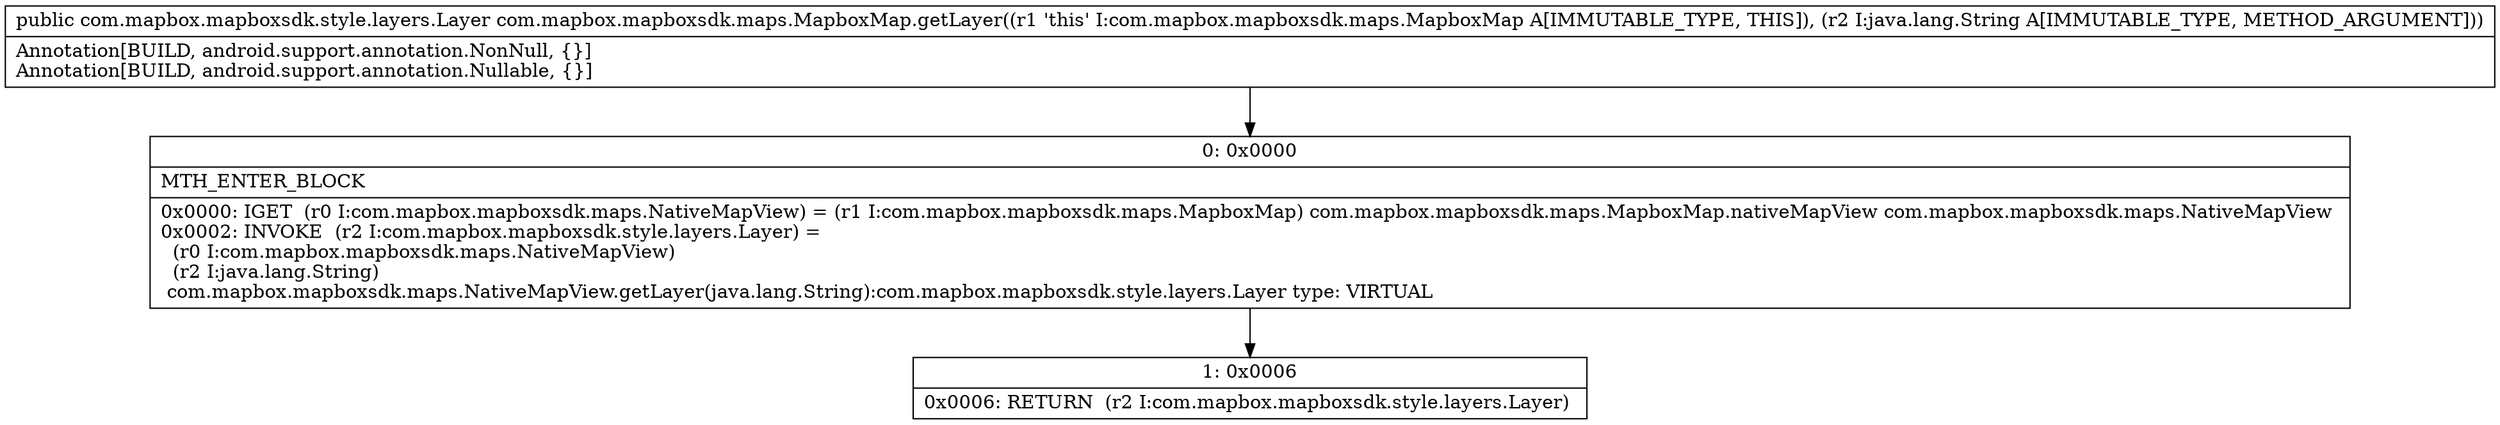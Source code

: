 digraph "CFG forcom.mapbox.mapboxsdk.maps.MapboxMap.getLayer(Ljava\/lang\/String;)Lcom\/mapbox\/mapboxsdk\/style\/layers\/Layer;" {
Node_0 [shape=record,label="{0\:\ 0x0000|MTH_ENTER_BLOCK\l|0x0000: IGET  (r0 I:com.mapbox.mapboxsdk.maps.NativeMapView) = (r1 I:com.mapbox.mapboxsdk.maps.MapboxMap) com.mapbox.mapboxsdk.maps.MapboxMap.nativeMapView com.mapbox.mapboxsdk.maps.NativeMapView \l0x0002: INVOKE  (r2 I:com.mapbox.mapboxsdk.style.layers.Layer) = \l  (r0 I:com.mapbox.mapboxsdk.maps.NativeMapView)\l  (r2 I:java.lang.String)\l com.mapbox.mapboxsdk.maps.NativeMapView.getLayer(java.lang.String):com.mapbox.mapboxsdk.style.layers.Layer type: VIRTUAL \l}"];
Node_1 [shape=record,label="{1\:\ 0x0006|0x0006: RETURN  (r2 I:com.mapbox.mapboxsdk.style.layers.Layer) \l}"];
MethodNode[shape=record,label="{public com.mapbox.mapboxsdk.style.layers.Layer com.mapbox.mapboxsdk.maps.MapboxMap.getLayer((r1 'this' I:com.mapbox.mapboxsdk.maps.MapboxMap A[IMMUTABLE_TYPE, THIS]), (r2 I:java.lang.String A[IMMUTABLE_TYPE, METHOD_ARGUMENT]))  | Annotation[BUILD, android.support.annotation.NonNull, \{\}]\lAnnotation[BUILD, android.support.annotation.Nullable, \{\}]\l}"];
MethodNode -> Node_0;
Node_0 -> Node_1;
}

